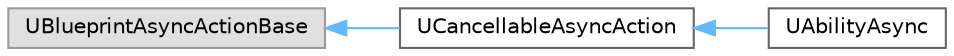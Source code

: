 digraph "Graphical Class Hierarchy"
{
 // INTERACTIVE_SVG=YES
 // LATEX_PDF_SIZE
  bgcolor="transparent";
  edge [fontname=Helvetica,fontsize=10,labelfontname=Helvetica,labelfontsize=10];
  node [fontname=Helvetica,fontsize=10,shape=box,height=0.2,width=0.4];
  rankdir="LR";
  Node0 [id="Node000000",label="UBlueprintAsyncActionBase",height=0.2,width=0.4,color="grey60", fillcolor="#E0E0E0", style="filled",tooltip=" "];
  Node0 -> Node1 [id="edge8816_Node000000_Node000001",dir="back",color="steelblue1",style="solid",tooltip=" "];
  Node1 [id="Node000001",label="UCancellableAsyncAction",height=0.2,width=0.4,color="grey40", fillcolor="white", style="filled",URL="$d6/dc7/classUCancellableAsyncAction.html",tooltip=" "];
  Node1 -> Node2 [id="edge8817_Node000001_Node000002",dir="back",color="steelblue1",style="solid",tooltip=" "];
  Node2 [id="Node000002",label="UAbilityAsync",height=0.2,width=0.4,color="grey40", fillcolor="white", style="filled",URL="$de/d73/classUAbilityAsync.html",tooltip=" "];
}
